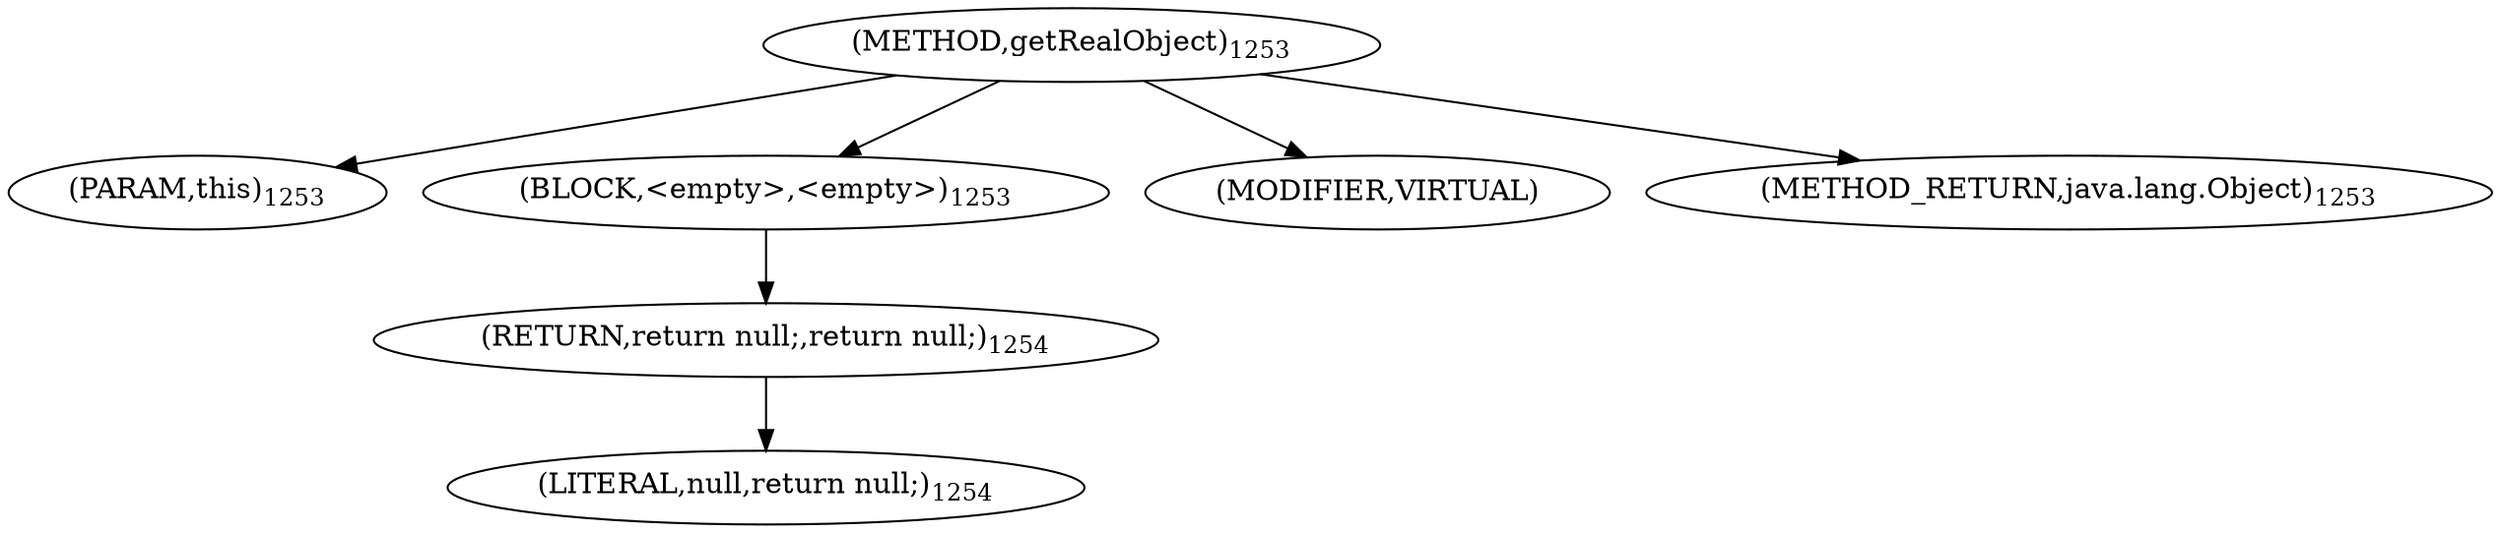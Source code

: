 digraph "getRealObject" {  
"2561" [label = <(METHOD,getRealObject)<SUB>1253</SUB>> ]
"2562" [label = <(PARAM,this)<SUB>1253</SUB>> ]
"2563" [label = <(BLOCK,&lt;empty&gt;,&lt;empty&gt;)<SUB>1253</SUB>> ]
"2564" [label = <(RETURN,return null;,return null;)<SUB>1254</SUB>> ]
"2565" [label = <(LITERAL,null,return null;)<SUB>1254</SUB>> ]
"2566" [label = <(MODIFIER,VIRTUAL)> ]
"2567" [label = <(METHOD_RETURN,java.lang.Object)<SUB>1253</SUB>> ]
  "2561" -> "2562" 
  "2561" -> "2563" 
  "2561" -> "2566" 
  "2561" -> "2567" 
  "2563" -> "2564" 
  "2564" -> "2565" 
}
